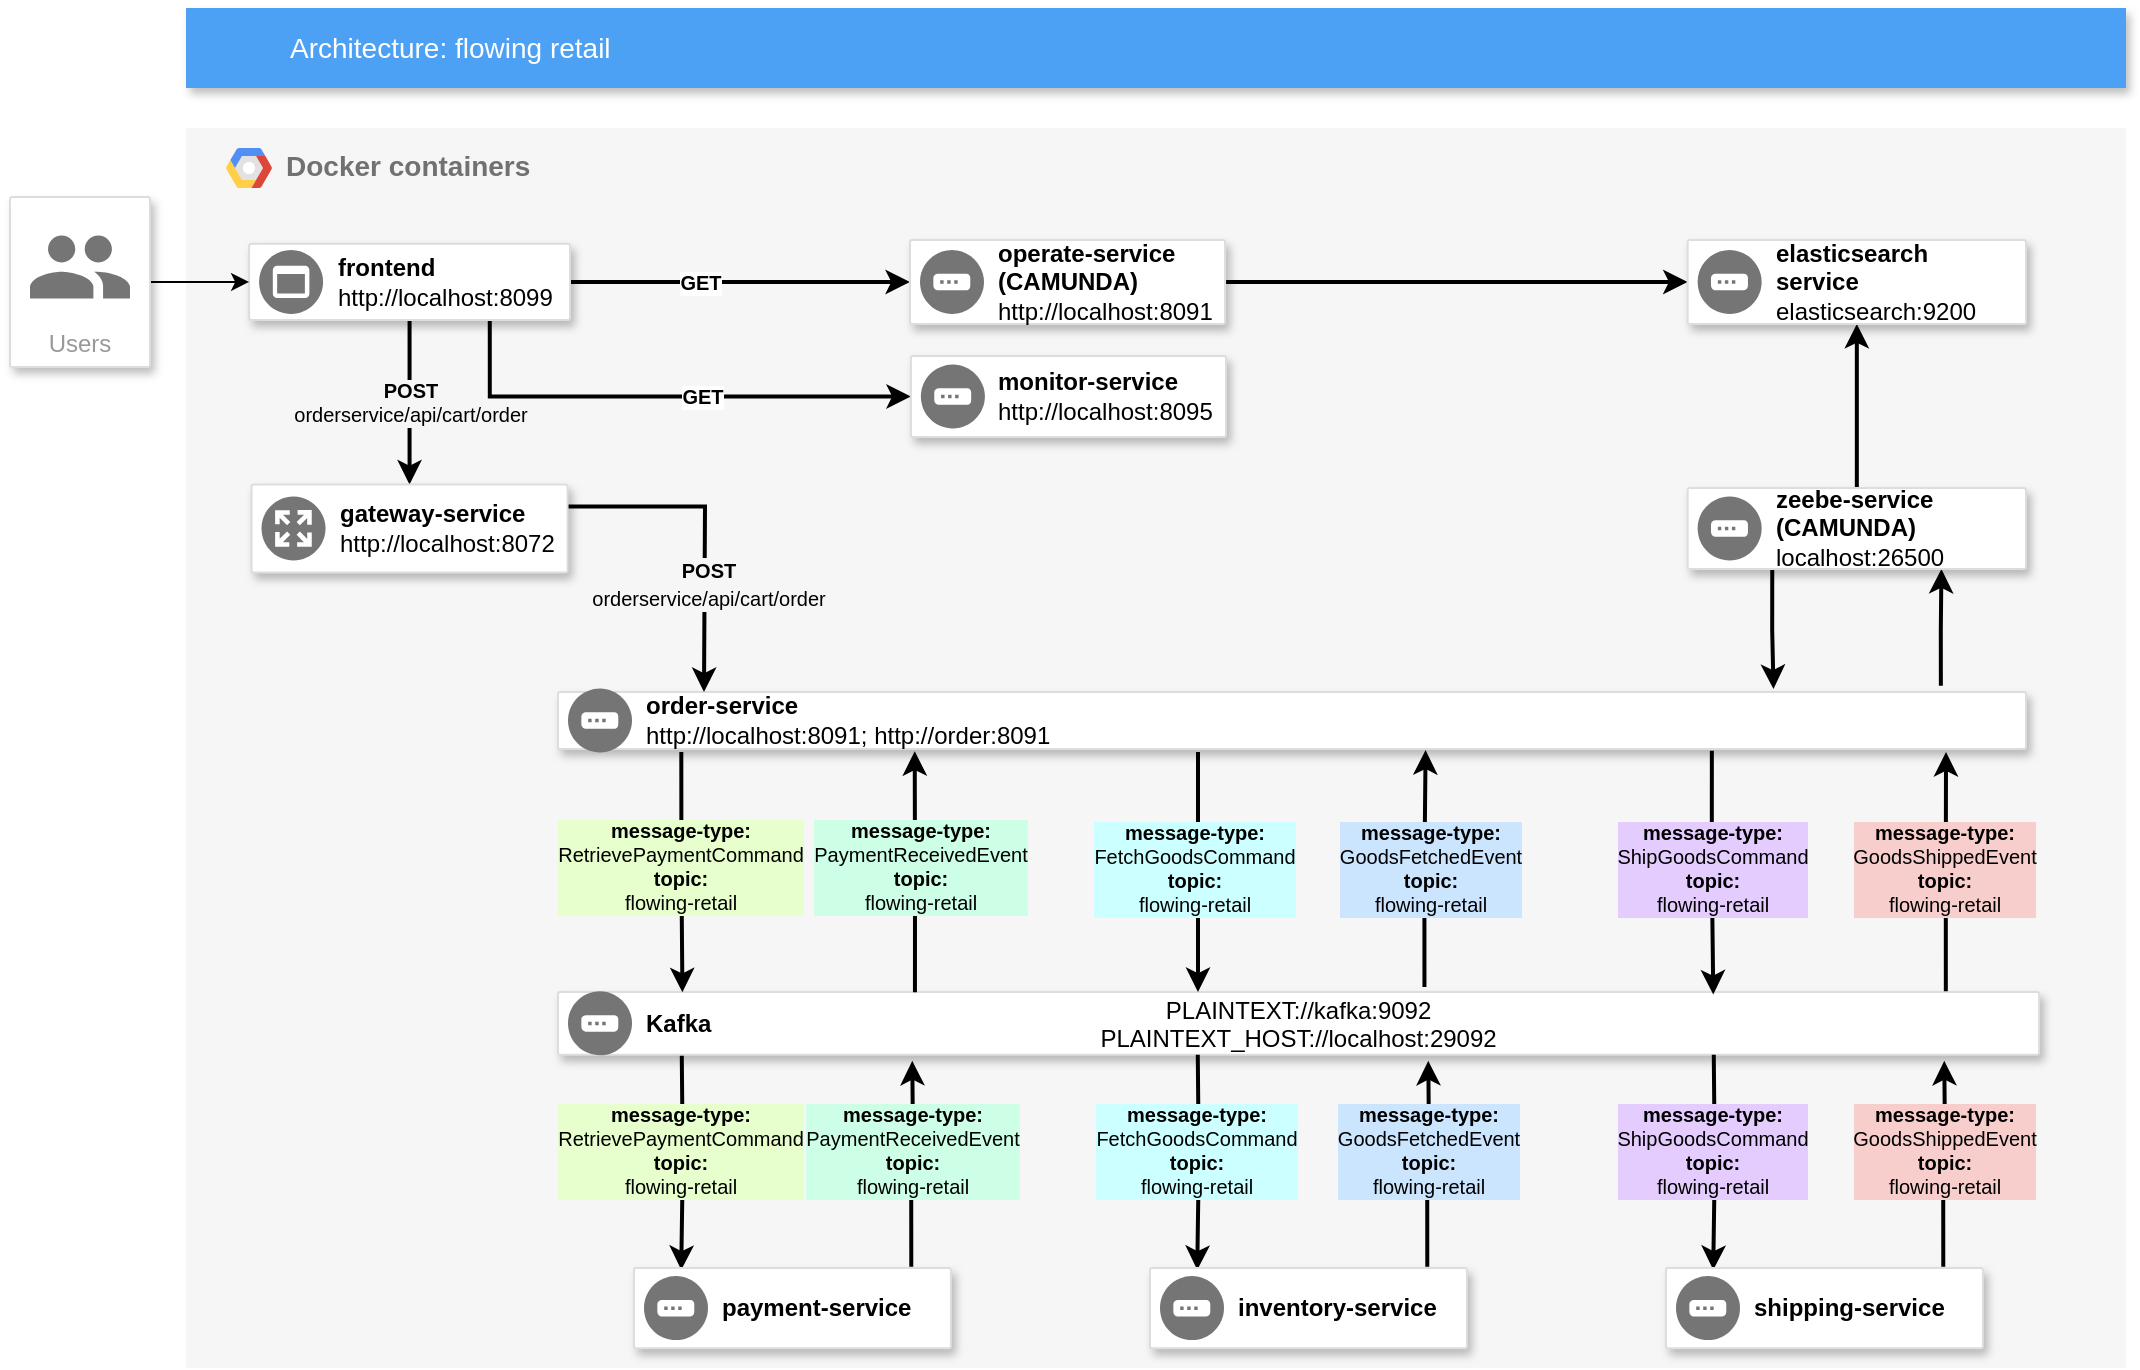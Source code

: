 <mxfile version="18.1.3" type="device"><diagram id="f106602c-feb2-e66a-4537-3a34d633f6aa" name="Page-1"><mxGraphModel dx="865" dy="548" grid="1" gridSize="6" guides="1" tooltips="1" connect="1" arrows="1" fold="1" page="1" pageScale="1" pageWidth="1169" pageHeight="827" background="none" math="0" shadow="0"><root><mxCell id="0"/><mxCell id="1" parent="0"/><mxCell id="14" value="&lt;b&gt;Docker containers&lt;br&gt;&lt;br&gt;&lt;/b&gt;" style="fillColor=#F6F6F6;strokeColor=none;shadow=0;gradientColor=none;fontSize=14;align=left;spacing=10;fontColor=#717171;9E9E9E;verticalAlign=top;spacingTop=-4;fontStyle=0;spacingLeft=40;html=1;" parent="1" vertex="1"><mxGeometry x="160" y="90" width="970" height="620" as="geometry"/></mxCell><mxCell id="15" value="" style="shape=mxgraph.gcp2.google_cloud_platform;fillColor=#F6F6F6;strokeColor=none;shadow=0;gradientColor=none;" parent="14" vertex="1"><mxGeometry width="23" height="20" relative="1" as="geometry"><mxPoint x="20" y="10" as="offset"/></mxGeometry></mxCell><mxCell id="yD3r1DHrv4NzFMHSmEpg-597" value="&lt;b style=&quot;font-size: 10px;&quot;&gt;&lt;font style=&quot;font-size: 10px;&quot;&gt;POST&lt;/font&gt;&lt;/b&gt;&lt;br style=&quot;font-size: 10px;&quot;&gt;orderservice/api/cart/order&lt;font face=&quot;JetBrains Mono, monospace&quot; color=&quot;#067d17&quot; style=&quot;font-size: 10px;&quot;&gt;&lt;span style=&quot;font-size: 10px;&quot;&gt;&lt;br style=&quot;font-size: 10px;&quot;&gt;&lt;/span&gt;&lt;/font&gt;" style="edgeStyle=orthogonalEdgeStyle;rounded=0;orthogonalLoop=1;jettySize=auto;html=1;exitX=0.5;exitY=1;exitDx=0;exitDy=0;labelBackgroundColor=#F6F6F6;fontSize=10;strokeWidth=2;entryX=0.5;entryY=0;entryDx=0;entryDy=0;" parent="14" source="yD3r1DHrv4NzFMHSmEpg-591" target="fAakYz8mzoScW-bhthx9-588" edge="1"><mxGeometry relative="1" as="geometry"><mxPoint x="112" y="162" as="targetPoint"/></mxGeometry></mxCell><mxCell id="yD3r1DHrv4NzFMHSmEpg-682" style="edgeStyle=orthogonalEdgeStyle;rounded=0;orthogonalLoop=1;jettySize=auto;html=1;exitX=0.75;exitY=1;exitDx=0;exitDy=0;entryX=0;entryY=0.5;entryDx=0;entryDy=0;labelBackgroundColor=#F6F6F6;fontFamily=Helvetica;fontSize=10;strokeWidth=2;" parent="14" source="yD3r1DHrv4NzFMHSmEpg-591" target="yD3r1DHrv4NzFMHSmEpg-678" edge="1"><mxGeometry relative="1" as="geometry"/></mxCell><mxCell id="yD3r1DHrv4NzFMHSmEpg-684" value="&lt;b&gt;GET&lt;/b&gt;" style="edgeLabel;html=1;align=center;verticalAlign=middle;resizable=0;points=[];fontSize=10;fontFamily=Helvetica;" parent="yD3r1DHrv4NzFMHSmEpg-682" vertex="1" connectable="0"><mxGeometry x="-0.059" relative="1" as="geometry"><mxPoint x="27" as="offset"/></mxGeometry></mxCell><mxCell id="yD3r1DHrv4NzFMHSmEpg-683" style="edgeStyle=orthogonalEdgeStyle;rounded=0;orthogonalLoop=1;jettySize=auto;html=1;exitX=1;exitY=0.5;exitDx=0;exitDy=0;entryX=0;entryY=0.5;entryDx=0;entryDy=0;labelBackgroundColor=#F6F6F6;fontFamily=Helvetica;fontSize=10;strokeWidth=2;" parent="14" source="yD3r1DHrv4NzFMHSmEpg-591" target="yD3r1DHrv4NzFMHSmEpg-680" edge="1"><mxGeometry relative="1" as="geometry"/></mxCell><mxCell id="yD3r1DHrv4NzFMHSmEpg-685" value="&lt;b&gt;GET&lt;/b&gt;" style="edgeLabel;html=1;align=center;verticalAlign=middle;resizable=0;points=[];fontSize=10;fontFamily=Helvetica;" parent="yD3r1DHrv4NzFMHSmEpg-683" vertex="1" connectable="0"><mxGeometry x="-0.194" relative="1" as="geometry"><mxPoint x="-4" as="offset"/></mxGeometry></mxCell><mxCell id="yD3r1DHrv4NzFMHSmEpg-591" value="" style="strokeColor=#dddddd;shadow=1;strokeWidth=1;rounded=1;absoluteArcSize=1;arcSize=2;" parent="14" vertex="1"><mxGeometry x="31.55" y="57.92" width="160.45" height="38.08" as="geometry"/></mxCell><mxCell id="yD3r1DHrv4NzFMHSmEpg-592" value="&lt;b&gt;&lt;font style=&quot;font-size: 12px;&quot;&gt;frontend&lt;/font&gt;&lt;/b&gt;&lt;br&gt;http://localhost:8099" style="sketch=0;dashed=0;connectable=0;html=1;fillColor=#757575;strokeColor=none;shape=mxgraph.gcp2.frontend_platform_services;part=1;labelPosition=right;verticalLabelPosition=middle;align=left;verticalAlign=middle;spacingLeft=5;fontSize=12;" parent="yD3r1DHrv4NzFMHSmEpg-591" vertex="1"><mxGeometry y="0.5" width="32" height="32" relative="1" as="geometry"><mxPoint x="5" y="-16" as="offset"/></mxGeometry></mxCell><mxCell id="yD3r1DHrv4NzFMHSmEpg-645" style="edgeStyle=orthogonalEdgeStyle;rounded=0;orthogonalLoop=1;jettySize=auto;html=1;exitX=0.025;exitY=1.007;exitDx=0;exitDy=0;entryX=0.149;entryY=0.024;entryDx=0;entryDy=0;labelBackgroundColor=#F6F6F6;fontFamily=Helvetica;fontSize=14;exitPerimeter=0;entryPerimeter=0;strokeWidth=2;" parent="14" target="yD3r1DHrv4NzFMHSmEpg-640" edge="1"><mxGeometry relative="1" as="geometry"><mxPoint x="247.885" y="463.34" as="sourcePoint"/></mxGeometry></mxCell><mxCell id="yD3r1DHrv4NzFMHSmEpg-605" value="PLAINTEXT://kafka:9092&#10;PLAINTEXT_HOST://localhost:29092" style="strokeColor=#dddddd;shadow=1;strokeWidth=1;rounded=1;absoluteArcSize=1;arcSize=2;" parent="14" vertex="1"><mxGeometry x="186" y="432" width="740.57" height="31.34" as="geometry"/></mxCell><mxCell id="yD3r1DHrv4NzFMHSmEpg-606" value="&lt;b&gt;&lt;font style=&quot;font-size: 12px;&quot;&gt;Kafka&amp;nbsp;&lt;/font&gt;&lt;/b&gt;" style="sketch=0;dashed=0;connectable=0;html=1;fillColor=#757575;strokeColor=none;shape=mxgraph.gcp2.gateway;part=1;labelPosition=right;verticalLabelPosition=middle;align=left;verticalAlign=middle;spacingLeft=5;fontSize=12;" parent="yD3r1DHrv4NzFMHSmEpg-605" vertex="1"><mxGeometry y="0.5" width="32" height="32" relative="1" as="geometry"><mxPoint x="5" y="-16" as="offset"/></mxGeometry></mxCell><mxCell id="yD3r1DHrv4NzFMHSmEpg-653" style="edgeStyle=orthogonalEdgeStyle;rounded=0;orthogonalLoop=1;jettySize=auto;html=1;labelBackgroundColor=#F6F6F6;fontFamily=Helvetica;fontSize=10;strokeWidth=2;" parent="14" edge="1"><mxGeometry relative="1" as="geometry"><mxPoint x="506" y="312" as="sourcePoint"/><mxPoint x="506" y="432" as="targetPoint"/><Array as="points"><mxPoint x="506" y="402"/><mxPoint x="506" y="402"/></Array></mxGeometry></mxCell><mxCell id="yD3r1DHrv4NzFMHSmEpg-690" style="edgeStyle=orthogonalEdgeStyle;rounded=0;orthogonalLoop=1;jettySize=auto;html=1;entryX=0.75;entryY=1;entryDx=0;entryDy=0;labelBackgroundColor=#F6F6F6;fontFamily=Helvetica;fontSize=10;exitX=0.942;exitY=-0.109;exitDx=0;exitDy=0;exitPerimeter=0;strokeWidth=2;" parent="14" source="yD3r1DHrv4NzFMHSmEpg-622" target="yD3r1DHrv4NzFMHSmEpg-688" edge="1"><mxGeometry relative="1" as="geometry"/></mxCell><mxCell id="yD3r1DHrv4NzFMHSmEpg-622" value="" style="strokeColor=#dddddd;shadow=1;strokeWidth=1;rounded=1;absoluteArcSize=1;arcSize=2;" parent="14" vertex="1"><mxGeometry x="186" y="282" width="734" height="28.46" as="geometry"/></mxCell><mxCell id="yD3r1DHrv4NzFMHSmEpg-623" value="&lt;font style=&quot;font-size: 12px;&quot;&gt;&lt;b&gt;&lt;font style=&quot;font-size: 12px;&quot;&gt;order-service&lt;br&gt;&lt;/font&gt;&lt;/b&gt;http://localhost:8091;&amp;nbsp;&lt;/font&gt;http://order:8091&lt;b&gt;&lt;font style=&quot;font-size: 13px;&quot;&gt;&lt;br&gt;&lt;/font&gt;&lt;/b&gt;" style="sketch=0;dashed=0;connectable=0;html=1;fillColor=#757575;strokeColor=none;shape=mxgraph.gcp2.gateway;part=1;labelPosition=right;verticalLabelPosition=middle;align=left;verticalAlign=middle;spacingLeft=5;fontSize=12;" parent="yD3r1DHrv4NzFMHSmEpg-622" vertex="1"><mxGeometry y="0.5" width="32" height="32" relative="1" as="geometry"><mxPoint x="5" y="-16" as="offset"/></mxGeometry></mxCell><mxCell id="yD3r1DHrv4NzFMHSmEpg-646" style="edgeStyle=orthogonalEdgeStyle;rounded=0;orthogonalLoop=1;jettySize=auto;html=1;entryX=0.154;entryY=1.068;entryDx=0;entryDy=0;entryPerimeter=0;labelBackgroundColor=#F6F6F6;fontFamily=Helvetica;fontSize=14;exitX=0.875;exitY=-0.017;exitDx=0;exitDy=0;exitPerimeter=0;strokeWidth=2;" parent="14" source="yD3r1DHrv4NzFMHSmEpg-640" edge="1"><mxGeometry relative="1" as="geometry"><mxPoint x="363.143" y="466.418" as="targetPoint"/></mxGeometry></mxCell><mxCell id="yD3r1DHrv4NzFMHSmEpg-640" value="" style="strokeColor=#dddddd;shadow=1;strokeWidth=1;rounded=1;absoluteArcSize=1;arcSize=2;" parent="14" vertex="1"><mxGeometry x="224" y="570" width="158.45" height="40.11" as="geometry"/></mxCell><mxCell id="yD3r1DHrv4NzFMHSmEpg-641" value="&lt;b&gt;&lt;font style=&quot;font-size: 12px;&quot;&gt;payment-service&lt;/font&gt;&lt;/b&gt;" style="sketch=0;dashed=0;connectable=0;html=1;fillColor=#757575;strokeColor=none;shape=mxgraph.gcp2.gateway;part=1;labelPosition=right;verticalLabelPosition=middle;align=left;verticalAlign=middle;spacingLeft=5;fontSize=12;" parent="yD3r1DHrv4NzFMHSmEpg-640" vertex="1"><mxGeometry y="0.5" width="32" height="32" relative="1" as="geometry"><mxPoint x="5" y="-16" as="offset"/></mxGeometry></mxCell><mxCell id="yD3r1DHrv4NzFMHSmEpg-651" value="&lt;b style=&quot;font-size: 10px;&quot;&gt;message-type:&lt;/b&gt;&lt;br style=&quot;font-size: 10px;&quot;&gt;&lt;span style=&quot;font-size: 10px;&quot;&gt;RetrievePaymentCommand&lt;/span&gt;&lt;br style=&quot;font-size: 10px;&quot;&gt;&lt;b style=&quot;font-size: 10px;&quot;&gt;topic:&lt;/b&gt;&lt;br style=&quot;font-size: 10px;&quot;&gt;flowing-retail" style="edgeLabel;html=1;align=center;verticalAlign=middle;resizable=0;points=[];fontSize=10;labelBackgroundColor=#E6FFCC;" parent="14" vertex="1" connectable="0"><mxGeometry x="246.452" y="510.647" as="geometry"/></mxCell><mxCell id="yD3r1DHrv4NzFMHSmEpg-652" value="&lt;b style=&quot;font-size: 10px;&quot;&gt;message-type:&lt;/b&gt;&lt;br style=&quot;font-size: 10px;&quot;&gt;PaymentReceivedEvent&lt;br style=&quot;font-size: 10px;&quot;&gt;&lt;b style=&quot;font-size: 10px;&quot;&gt;topic:&lt;/b&gt;&lt;br style=&quot;font-size: 10px;&quot;&gt;flowing-retail" style="edgeLabel;html=1;align=center;verticalAlign=middle;resizable=0;points=[];fontSize=10;labelBackgroundColor=#CCFFE6;" parent="14" vertex="1" connectable="0"><mxGeometry x="362.452" y="510.647" as="geometry"/></mxCell><mxCell id="yD3r1DHrv4NzFMHSmEpg-654" value="&lt;b style=&quot;font-size: 10px;&quot;&gt;message-type:&lt;/b&gt;&lt;br style=&quot;font-size: 10px;&quot;&gt;FetchGoodsCommand&lt;br style=&quot;font-size: 10px;&quot;&gt;&lt;b style=&quot;font-size: 10px;&quot;&gt;topic:&lt;/b&gt;&lt;br style=&quot;font-size: 10px;&quot;&gt;&lt;span style=&quot;font-size: 10px;&quot;&gt;flowing-retail&lt;/span&gt;" style="edgeLabel;html=1;align=center;verticalAlign=middle;resizable=0;points=[];fontSize=10;labelBackgroundColor=#CCFFFF;" parent="14" vertex="1" connectable="0"><mxGeometry x="503.838" y="369.997" as="geometry"/></mxCell><mxCell id="yD3r1DHrv4NzFMHSmEpg-658" style="edgeStyle=orthogonalEdgeStyle;rounded=0;orthogonalLoop=1;jettySize=auto;html=1;exitX=0.025;exitY=1.007;exitDx=0;exitDy=0;entryX=0.149;entryY=0.024;entryDx=0;entryDy=0;labelBackgroundColor=#F6F6F6;fontFamily=Helvetica;fontSize=14;exitPerimeter=0;entryPerimeter=0;strokeWidth=2;" parent="14" target="yD3r1DHrv4NzFMHSmEpg-660" edge="1"><mxGeometry relative="1" as="geometry"><mxPoint x="505.885" y="463.34" as="sourcePoint"/></mxGeometry></mxCell><mxCell id="yD3r1DHrv4NzFMHSmEpg-659" style="edgeStyle=orthogonalEdgeStyle;rounded=0;orthogonalLoop=1;jettySize=auto;html=1;entryX=0.154;entryY=1.068;entryDx=0;entryDy=0;entryPerimeter=0;labelBackgroundColor=#F6F6F6;fontFamily=Helvetica;fontSize=14;exitX=0.875;exitY=-0.017;exitDx=0;exitDy=0;exitPerimeter=0;strokeWidth=2;" parent="14" source="yD3r1DHrv4NzFMHSmEpg-660" edge="1"><mxGeometry relative="1" as="geometry"><mxPoint x="621.143" y="466.418" as="targetPoint"/></mxGeometry></mxCell><mxCell id="yD3r1DHrv4NzFMHSmEpg-660" value="" style="strokeColor=#dddddd;shadow=1;strokeWidth=1;rounded=1;absoluteArcSize=1;arcSize=2;" parent="14" vertex="1"><mxGeometry x="482" y="570" width="158.45" height="40.11" as="geometry"/></mxCell><mxCell id="yD3r1DHrv4NzFMHSmEpg-661" value="&lt;b&gt;&lt;font style=&quot;font-size: 12px;&quot;&gt;inventory-service&lt;/font&gt;&lt;/b&gt;" style="sketch=0;dashed=0;connectable=0;html=1;fillColor=#757575;strokeColor=none;shape=mxgraph.gcp2.gateway;part=1;labelPosition=right;verticalLabelPosition=middle;align=left;verticalAlign=middle;spacingLeft=5;fontSize=12;" parent="yD3r1DHrv4NzFMHSmEpg-660" vertex="1"><mxGeometry y="0.5" width="32" height="32" relative="1" as="geometry"><mxPoint x="5" y="-16" as="offset"/></mxGeometry></mxCell><mxCell id="yD3r1DHrv4NzFMHSmEpg-662" value="&lt;b style=&quot;font-size: 10px;&quot;&gt;message-type:&lt;/b&gt;&lt;br style=&quot;font-size: 10px;&quot;&gt;FetchGoodsCommand&lt;br style=&quot;font-size: 10px;&quot;&gt;&lt;b style=&quot;font-size: 10px;&quot;&gt;topic:&lt;/b&gt;&lt;br style=&quot;font-size: 10px;&quot;&gt;flowing-retail" style="edgeLabel;html=1;align=center;verticalAlign=middle;resizable=0;points=[];fontSize=10;labelBackgroundColor=#CCFFFF;" parent="14" vertex="1" connectable="0"><mxGeometry x="504.452" y="510.647" as="geometry"/></mxCell><mxCell id="yD3r1DHrv4NzFMHSmEpg-663" value="&lt;b style=&quot;font-size: 10px;&quot;&gt;message-type:&lt;/b&gt;&lt;br style=&quot;font-size: 10px;&quot;&gt;GoodsFetchedEvent&lt;br style=&quot;font-size: 10px;&quot;&gt;&lt;b style=&quot;font-size: 10px;&quot;&gt;topic:&lt;/b&gt;&lt;br style=&quot;font-size: 10px;&quot;&gt;flowing-retail" style="edgeLabel;html=1;align=center;verticalAlign=middle;resizable=0;points=[];fontSize=10;labelBackgroundColor=#CCE5FF;" parent="14" vertex="1" connectable="0"><mxGeometry x="620.452" y="510.647" as="geometry"/></mxCell><mxCell id="yD3r1DHrv4NzFMHSmEpg-664" style="edgeStyle=orthogonalEdgeStyle;rounded=0;orthogonalLoop=1;jettySize=auto;html=1;exitX=0.025;exitY=1.007;exitDx=0;exitDy=0;entryX=0.149;entryY=0.024;entryDx=0;entryDy=0;labelBackgroundColor=#F6F6F6;fontFamily=Helvetica;fontSize=14;exitPerimeter=0;entryPerimeter=0;strokeWidth=2;" parent="14" target="yD3r1DHrv4NzFMHSmEpg-666" edge="1"><mxGeometry relative="1" as="geometry"><mxPoint x="763.885" y="463.34" as="sourcePoint"/></mxGeometry></mxCell><mxCell id="yD3r1DHrv4NzFMHSmEpg-665" style="edgeStyle=orthogonalEdgeStyle;rounded=0;orthogonalLoop=1;jettySize=auto;html=1;entryX=0.154;entryY=1.068;entryDx=0;entryDy=0;entryPerimeter=0;labelBackgroundColor=#F6F6F6;fontFamily=Helvetica;fontSize=14;exitX=0.875;exitY=-0.017;exitDx=0;exitDy=0;exitPerimeter=0;strokeWidth=2;" parent="14" source="yD3r1DHrv4NzFMHSmEpg-666" edge="1"><mxGeometry relative="1" as="geometry"><mxPoint x="879.143" y="466.418" as="targetPoint"/></mxGeometry></mxCell><mxCell id="yD3r1DHrv4NzFMHSmEpg-666" value="" style="strokeColor=#dddddd;shadow=1;strokeWidth=1;rounded=1;absoluteArcSize=1;arcSize=2;" parent="14" vertex="1"><mxGeometry x="740" y="570" width="158.45" height="40.11" as="geometry"/></mxCell><mxCell id="yD3r1DHrv4NzFMHSmEpg-667" value="&lt;b&gt;&lt;font style=&quot;font-size: 12px;&quot;&gt;shipping-service&lt;/font&gt;&lt;/b&gt;" style="sketch=0;dashed=0;connectable=0;html=1;fillColor=#757575;strokeColor=none;shape=mxgraph.gcp2.gateway;part=1;labelPosition=right;verticalLabelPosition=middle;align=left;verticalAlign=middle;spacingLeft=5;fontSize=12;" parent="yD3r1DHrv4NzFMHSmEpg-666" vertex="1"><mxGeometry y="0.5" width="32" height="32" relative="1" as="geometry"><mxPoint x="5" y="-16" as="offset"/></mxGeometry></mxCell><mxCell id="yD3r1DHrv4NzFMHSmEpg-668" value="&lt;b style=&quot;font-size: 10px;&quot;&gt;message-type:&lt;/b&gt;&lt;br style=&quot;font-size: 10px;&quot;&gt;ShipGoodsCommand&lt;br style=&quot;font-size: 10px;&quot;&gt;&lt;b style=&quot;font-size: 10px;&quot;&gt;topic:&lt;/b&gt;&lt;br style=&quot;font-size: 10px;&quot;&gt;flowing-retail" style="edgeLabel;html=1;align=center;verticalAlign=middle;resizable=0;points=[];fontSize=10;labelBackgroundColor=#E5CCFF;" parent="14" vertex="1" connectable="0"><mxGeometry x="762.452" y="510.647" as="geometry"/></mxCell><mxCell id="yD3r1DHrv4NzFMHSmEpg-669" value="&lt;b style=&quot;font-size: 10px;&quot;&gt;message-type:&lt;/b&gt;&lt;br style=&quot;font-size: 10px;&quot;&gt;GoodsShippedEvent&lt;br style=&quot;font-size: 10px;&quot;&gt;&lt;b style=&quot;font-size: 10px;&quot;&gt;topic:&lt;/b&gt;&lt;br style=&quot;font-size: 10px;&quot;&gt;flowing-retail" style="edgeLabel;html=1;align=center;verticalAlign=middle;resizable=0;points=[];fontSize=10;labelBackgroundColor=#F8CECC;" parent="14" vertex="1" connectable="0"><mxGeometry x="878.452" y="510.647" as="geometry"/></mxCell><mxCell id="yD3r1DHrv4NzFMHSmEpg-670" style="edgeStyle=orthogonalEdgeStyle;rounded=0;orthogonalLoop=1;jettySize=auto;html=1;labelBackgroundColor=#F6F6F6;fontFamily=Helvetica;fontSize=14;entryX=0.591;entryY=1.021;entryDx=0;entryDy=0;entryPerimeter=0;strokeWidth=2;exitX=0.585;exitY=-0.081;exitDx=0;exitDy=0;exitPerimeter=0;" parent="14" source="yD3r1DHrv4NzFMHSmEpg-605" target="yD3r1DHrv4NzFMHSmEpg-622" edge="1"><mxGeometry relative="1" as="geometry"><mxPoint x="597.39" y="310.559" as="targetPoint"/><mxPoint x="597" y="413" as="sourcePoint"/><Array as="points"/></mxGeometry></mxCell><mxCell id="yD3r1DHrv4NzFMHSmEpg-671" value="&lt;b style=&quot;font-size: 10px;&quot;&gt;message-type:&lt;/b&gt;&lt;br style=&quot;font-size: 10px;&quot;&gt;GoodsFetchedEvent&lt;br style=&quot;font-size: 10px;&quot;&gt;&lt;b style=&quot;font-size: 10px;&quot;&gt;topic:&lt;/b&gt;&lt;br style=&quot;font-size: 10px;&quot;&gt;flowing-retail" style="edgeLabel;html=1;align=center;verticalAlign=middle;resizable=0;points=[];fontSize=10;labelBackgroundColor=#CCE5FF;" parent="14" vertex="1" connectable="0"><mxGeometry x="621.722" y="369.997" as="geometry"/></mxCell><mxCell id="yD3r1DHrv4NzFMHSmEpg-674" style="edgeStyle=orthogonalEdgeStyle;rounded=0;orthogonalLoop=1;jettySize=auto;html=1;exitX=0.786;exitY=1.034;exitDx=0;exitDy=0;entryX=0.78;entryY=0.039;entryDx=0;entryDy=0;labelBackgroundColor=#F6F6F6;fontFamily=Helvetica;fontSize=14;exitPerimeter=0;entryPerimeter=0;strokeWidth=2;" parent="14" source="yD3r1DHrv4NzFMHSmEpg-622" target="yD3r1DHrv4NzFMHSmEpg-605" edge="1"><mxGeometry relative="1" as="geometry"><mxPoint x="782.435" y="315.35" as="sourcePoint"/><mxPoint x="782.159" y="412.871" as="targetPoint"/></mxGeometry></mxCell><mxCell id="yD3r1DHrv4NzFMHSmEpg-675" style="edgeStyle=orthogonalEdgeStyle;rounded=0;orthogonalLoop=1;jettySize=auto;html=1;labelBackgroundColor=#F6F6F6;fontFamily=Helvetica;fontSize=14;exitX=0.937;exitY=-0.01;exitDx=0;exitDy=0;exitPerimeter=0;strokeWidth=2;" parent="14" source="yD3r1DHrv4NzFMHSmEpg-605" edge="1"><mxGeometry relative="1" as="geometry"><mxPoint x="880" y="312" as="targetPoint"/><mxPoint x="897.194" y="410.802" as="sourcePoint"/></mxGeometry></mxCell><mxCell id="yD3r1DHrv4NzFMHSmEpg-676" value="&lt;b style=&quot;font-size: 10px;&quot;&gt;message-type:&lt;/b&gt;&lt;br style=&quot;font-size: 10px;&quot;&gt;ShipGoodsCommand&lt;br style=&quot;font-size: 10px;&quot;&gt;&lt;b style=&quot;font-size: 10px;&quot;&gt;topic:&lt;/b&gt;&lt;br style=&quot;font-size: 10px;&quot;&gt;flowing-retail" style="edgeLabel;html=1;align=center;verticalAlign=middle;resizable=0;points=[];fontSize=10;labelBackgroundColor=#E5CCFF;" parent="14" vertex="1" connectable="0"><mxGeometry x="762.452" y="369.997" as="geometry"/></mxCell><mxCell id="yD3r1DHrv4NzFMHSmEpg-677" value="&lt;b style=&quot;font-size: 10px;&quot;&gt;message-type:&lt;/b&gt;&lt;br style=&quot;font-size: 10px;&quot;&gt;GoodsShippedEvent&lt;br style=&quot;font-size: 10px;&quot;&gt;&lt;b style=&quot;font-size: 10px;&quot;&gt;topic:&lt;/b&gt;&lt;br style=&quot;font-size: 10px;&quot;&gt;flowing-retail" style="edgeLabel;html=1;align=center;verticalAlign=middle;resizable=0;points=[];fontSize=10;labelBackgroundColor=#F8CECC;" parent="14" vertex="1" connectable="0"><mxGeometry x="878.452" y="369.997" as="geometry"/></mxCell><mxCell id="yD3r1DHrv4NzFMHSmEpg-678" value="" style="strokeColor=#dddddd;shadow=1;strokeWidth=1;rounded=1;absoluteArcSize=1;arcSize=2;" parent="14" vertex="1"><mxGeometry x="362.45" y="114" width="157.54" height="40.47" as="geometry"/></mxCell><mxCell id="yD3r1DHrv4NzFMHSmEpg-679" value="&lt;font style=&quot;font-size: 12px;&quot;&gt;&lt;b&gt;&lt;font style=&quot;font-size: 12px;&quot;&gt;monitor-service&lt;/font&gt;&lt;/b&gt;&lt;br&gt;http://localhost:8095&lt;/font&gt;" style="sketch=0;dashed=0;connectable=0;html=1;fillColor=#757575;strokeColor=none;shape=mxgraph.gcp2.gateway;part=1;labelPosition=right;verticalLabelPosition=middle;align=left;verticalAlign=middle;spacingLeft=5;fontSize=12;" parent="yD3r1DHrv4NzFMHSmEpg-678" vertex="1"><mxGeometry y="0.5" width="32" height="32" relative="1" as="geometry"><mxPoint x="5" y="-16" as="offset"/></mxGeometry></mxCell><mxCell id="yD3r1DHrv4NzFMHSmEpg-1116" style="edgeStyle=orthogonalEdgeStyle;rounded=0;orthogonalLoop=1;jettySize=auto;html=1;exitX=1;exitY=0.5;exitDx=0;exitDy=0;entryX=0;entryY=0.5;entryDx=0;entryDy=0;labelBackgroundColor=#F6F6F6;fontFamily=Helvetica;fontSize=10;strokeWidth=2;" parent="14" source="yD3r1DHrv4NzFMHSmEpg-680" target="yD3r1DHrv4NzFMHSmEpg-1114" edge="1"><mxGeometry relative="1" as="geometry"/></mxCell><mxCell id="yD3r1DHrv4NzFMHSmEpg-680" value="" style="strokeColor=#dddddd;shadow=1;strokeWidth=1;rounded=1;absoluteArcSize=1;arcSize=2;" parent="14" vertex="1"><mxGeometry x="362" y="55.96" width="157.54" height="42.01" as="geometry"/></mxCell><mxCell id="yD3r1DHrv4NzFMHSmEpg-681" value="&lt;b&gt;&lt;font style=&quot;font-size: 12px;&quot;&gt;operate-service &lt;br&gt;(CAMUNDA)&lt;/font&gt;&lt;/b&gt;&lt;br&gt;http://localhost:8091" style="sketch=0;dashed=0;connectable=0;html=1;fillColor=#757575;strokeColor=none;shape=mxgraph.gcp2.gateway;part=1;labelPosition=right;verticalLabelPosition=middle;align=left;verticalAlign=middle;spacingLeft=5;fontSize=12;" parent="yD3r1DHrv4NzFMHSmEpg-680" vertex="1"><mxGeometry y="0.5" width="32" height="32" relative="1" as="geometry"><mxPoint x="5" y="-16" as="offset"/></mxGeometry></mxCell><mxCell id="yD3r1DHrv4NzFMHSmEpg-1113" style="edgeStyle=orthogonalEdgeStyle;rounded=0;orthogonalLoop=1;jettySize=auto;html=1;exitX=0.25;exitY=1;exitDx=0;exitDy=0;entryX=0.828;entryY=-0.054;entryDx=0;entryDy=0;entryPerimeter=0;labelBackgroundColor=#F6F6F6;fontFamily=Helvetica;fontSize=9;strokeWidth=2;" parent="14" source="yD3r1DHrv4NzFMHSmEpg-688" target="yD3r1DHrv4NzFMHSmEpg-622" edge="1"><mxGeometry relative="1" as="geometry"/></mxCell><mxCell id="yD3r1DHrv4NzFMHSmEpg-1117" style="edgeStyle=orthogonalEdgeStyle;rounded=0;orthogonalLoop=1;jettySize=auto;html=1;exitX=0.5;exitY=0;exitDx=0;exitDy=0;labelBackgroundColor=#F6F6F6;fontFamily=Helvetica;fontSize=10;strokeWidth=2;" parent="14" source="yD3r1DHrv4NzFMHSmEpg-688" target="yD3r1DHrv4NzFMHSmEpg-1114" edge="1"><mxGeometry relative="1" as="geometry"/></mxCell><mxCell id="yD3r1DHrv4NzFMHSmEpg-688" value="" style="strokeColor=#dddddd;shadow=1;strokeWidth=1;rounded=1;absoluteArcSize=1;arcSize=2;" parent="14" vertex="1"><mxGeometry x="750.83" y="180" width="169.17" height="40.47" as="geometry"/></mxCell><mxCell id="yD3r1DHrv4NzFMHSmEpg-689" value="&lt;b&gt;&lt;font style=&quot;font-size: 12px;&quot;&gt;zeebe-service &lt;br&gt;(CAMUNDA)&lt;/font&gt;&lt;/b&gt;&lt;br&gt;localhost:26500" style="sketch=0;dashed=0;connectable=0;html=1;fillColor=#757575;strokeColor=none;shape=mxgraph.gcp2.gateway;part=1;labelPosition=right;verticalLabelPosition=middle;align=left;verticalAlign=middle;spacingLeft=5;fontSize=12;" parent="yD3r1DHrv4NzFMHSmEpg-688" vertex="1"><mxGeometry y="0.5" width="32" height="32" relative="1" as="geometry"><mxPoint x="5" y="-16" as="offset"/></mxGeometry></mxCell><mxCell id="yD3r1DHrv4NzFMHSmEpg-642" style="edgeStyle=orthogonalEdgeStyle;rounded=0;orthogonalLoop=1;jettySize=auto;html=1;entryX=0.084;entryY=0.004;entryDx=0;entryDy=0;entryPerimeter=0;labelBackgroundColor=#F6F6F6;fontFamily=Helvetica;fontSize=8;exitX=0.084;exitY=1.054;exitDx=0;exitDy=0;exitPerimeter=0;strokeWidth=2;" parent="14" source="yD3r1DHrv4NzFMHSmEpg-622" target="yD3r1DHrv4NzFMHSmEpg-605" edge="1"><mxGeometry relative="1" as="geometry"><mxPoint x="242.08" y="310.841" as="sourcePoint"/><mxPoint x="242.048" y="431.997" as="targetPoint"/></mxGeometry></mxCell><mxCell id="yD3r1DHrv4NzFMHSmEpg-643" value="&lt;b style=&quot;font-size: 10px;&quot;&gt;message-type:&lt;/b&gt;&lt;br style=&quot;font-size: 10px;&quot;&gt;RetrievePaymentCommand&lt;br style=&quot;font-size: 10px;&quot;&gt;&lt;b style=&quot;font-size: 10px;&quot;&gt;topic:&lt;/b&gt;&lt;br style=&quot;font-size: 10px;&quot;&gt;&lt;span style=&quot;font-size: 10px;&quot;&gt;flowing-retail&lt;/span&gt;" style="edgeLabel;html=1;align=center;verticalAlign=middle;resizable=0;points=[];fontSize=10;fontFamily=Helvetica;labelBackgroundColor=#E6FFCC;" parent="yD3r1DHrv4NzFMHSmEpg-642" vertex="1" connectable="0"><mxGeometry x="-0.214" y="-1" relative="1" as="geometry"><mxPoint y="9" as="offset"/></mxGeometry></mxCell><mxCell id="yD3r1DHrv4NzFMHSmEpg-631" style="edgeStyle=orthogonalEdgeStyle;rounded=0;orthogonalLoop=1;jettySize=auto;html=1;labelBackgroundColor=#F6F6F6;fontSize=8;entryX=0.243;entryY=1.04;entryDx=0;entryDy=0;entryPerimeter=0;strokeWidth=2;exitX=0.241;exitY=0.004;exitDx=0;exitDy=0;exitPerimeter=0;" parent="14" source="yD3r1DHrv4NzFMHSmEpg-605" target="yD3r1DHrv4NzFMHSmEpg-622" edge="1"><mxGeometry relative="1" as="geometry"><mxPoint x="362" y="432" as="sourcePoint"/><mxPoint x="354.42" y="312.463" as="targetPoint"/></mxGeometry></mxCell><mxCell id="yD3r1DHrv4NzFMHSmEpg-633" value="&lt;b style=&quot;font-size: 10px;&quot;&gt;message-type:&lt;/b&gt;&lt;br style=&quot;font-size: 10px;&quot;&gt;PaymentReceivedEvent&lt;br style=&quot;font-size: 10px;&quot;&gt;&lt;b style=&quot;font-size: 10px;&quot;&gt;topic:&lt;/b&gt;&lt;br style=&quot;font-size: 10px;&quot;&gt;&lt;span style=&quot;font-size: 10px;&quot;&gt;flowing-retail&lt;/span&gt;" style="edgeLabel;html=1;align=center;verticalAlign=middle;resizable=0;points=[];fontSize=10;labelBackgroundColor=#CCFFE6;" parent="yD3r1DHrv4NzFMHSmEpg-631" vertex="1" connectable="0"><mxGeometry x="0.021" relative="1" as="geometry"><mxPoint x="2" y="-2" as="offset"/></mxGeometry></mxCell><mxCell id="yD3r1DHrv4NzFMHSmEpg-1114" value="" style="strokeColor=#dddddd;shadow=1;strokeWidth=1;rounded=1;absoluteArcSize=1;arcSize=2;" parent="14" vertex="1"><mxGeometry x="750.83" y="55.95" width="169.17" height="42.01" as="geometry"/></mxCell><mxCell id="yD3r1DHrv4NzFMHSmEpg-1115" value="&lt;b&gt;&lt;font style=&quot;font-size: 12px;&quot;&gt;elasticsearch &lt;br&gt;service&lt;/font&gt;&lt;/b&gt;&lt;br&gt;elasticsearch:9200" style="sketch=0;dashed=0;connectable=0;html=1;fillColor=#757575;strokeColor=none;shape=mxgraph.gcp2.gateway;part=1;labelPosition=right;verticalLabelPosition=middle;align=left;verticalAlign=middle;spacingLeft=5;fontSize=12;" parent="yD3r1DHrv4NzFMHSmEpg-1114" vertex="1"><mxGeometry y="0.5" width="32" height="32" relative="1" as="geometry"><mxPoint x="5" y="-16" as="offset"/></mxGeometry></mxCell><mxCell id="fAakYz8mzoScW-bhthx9-590" style="edgeStyle=orthogonalEdgeStyle;rounded=0;orthogonalLoop=1;jettySize=auto;html=1;exitX=1;exitY=0.25;exitDx=0;exitDy=0;strokeWidth=2;" edge="1" parent="14" source="fAakYz8mzoScW-bhthx9-588"><mxGeometry relative="1" as="geometry"><mxPoint x="259" y="282" as="targetPoint"/></mxGeometry></mxCell><mxCell id="fAakYz8mzoScW-bhthx9-591" value="&lt;b style=&quot;font-size: 10px;&quot;&gt;POST&lt;/b&gt;&lt;br style=&quot;font-size: 10px;&quot;&gt;&lt;span style=&quot;font-size: 10px;&quot;&gt;orderservice/api/cart/order&lt;/span&gt;" style="edgeLabel;html=1;align=center;verticalAlign=middle;resizable=0;points=[];labelBackgroundColor=#F6F6F6;" vertex="1" connectable="0" parent="fAakYz8mzoScW-bhthx9-590"><mxGeometry x="-0.327" y="-2" relative="1" as="geometry"><mxPoint x="15" y="37" as="offset"/></mxGeometry></mxCell><mxCell id="fAakYz8mzoScW-bhthx9-588" value="" style="strokeColor=#dddddd;shadow=1;strokeWidth=1;rounded=1;absoluteArcSize=1;arcSize=2;" vertex="1" parent="14"><mxGeometry x="32.77" y="178.23" width="158" height="44" as="geometry"/></mxCell><mxCell id="fAakYz8mzoScW-bhthx9-589" value="&lt;b&gt;gateway-service&lt;/b&gt;&lt;br&gt;http://localhost:8072" style="sketch=0;dashed=0;connectable=0;html=1;fillColor=#757575;strokeColor=none;shape=mxgraph.gcp2.nat;part=1;labelPosition=right;verticalLabelPosition=middle;align=left;verticalAlign=middle;spacingLeft=5;fontSize=12;" vertex="1" parent="fAakYz8mzoScW-bhthx9-588"><mxGeometry y="0.5" width="32" height="32" relative="1" as="geometry"><mxPoint x="5" y="-16" as="offset"/></mxGeometry></mxCell><mxCell id="585" style="edgeStyle=elbowEdgeStyle;rounded=0;elbow=vertical;html=1;labelBackgroundColor=none;startArrow=blockThin;startFill=1;startSize=4;endArrow=blockThin;endFill=1;endSize=4;jettySize=auto;orthogonalLoop=1;strokeColor=#4284F3;strokeWidth=2;fontSize=12;fontColor=#000000;align=center;dashed=0;" parent="1" edge="1"><mxGeometry relative="1" as="geometry"><mxPoint x="769.5" y="340" as="targetPoint"/></mxGeometry></mxCell><mxCell id="2" value="Architecture: flowing retail&lt;br&gt;" style="fillColor=#4DA1F5;strokeColor=none;shadow=1;gradientColor=none;fontSize=14;align=left;spacingLeft=50;fontColor=#ffffff;html=1;" parent="1" vertex="1"><mxGeometry x="160" y="30" width="970" height="40" as="geometry"/></mxCell><mxCell id="586" style="edgeStyle=elbowEdgeStyle;rounded=0;elbow=vertical;html=1;labelBackgroundColor=none;startArrow=blockThin;startFill=1;startSize=4;endArrow=blockThin;endFill=1;endSize=4;jettySize=auto;orthogonalLoop=1;strokeColor=#4284F3;strokeWidth=2;fontSize=12;fontColor=#000000;align=center;dashed=0;" parent="1" edge="1"><mxGeometry relative="1" as="geometry"><mxPoint x="844.5" y="275" as="sourcePoint"/></mxGeometry></mxCell><mxCell id="587" style="edgeStyle=elbowEdgeStyle;rounded=0;elbow=vertical;html=1;labelBackgroundColor=none;startArrow=none;startFill=0;startSize=4;endArrow=blockThin;endFill=1;endSize=4;jettySize=auto;orthogonalLoop=1;strokeColor=#4284F3;strokeWidth=2;fontSize=12;fontColor=#000000;align=center;dashed=0;" parent="1" edge="1"><mxGeometry relative="1" as="geometry"><mxPoint x="844.5" y="370" as="sourcePoint"/></mxGeometry></mxCell><mxCell id="588" style="edgeStyle=elbowEdgeStyle;rounded=0;elbow=vertical;html=1;labelBackgroundColor=none;startArrow=none;startFill=0;startSize=4;endArrow=blockThin;endFill=1;endSize=4;jettySize=auto;orthogonalLoop=1;strokeColor=#4284F3;strokeWidth=2;fontSize=12;fontColor=#000000;align=center;dashed=0;" parent="1" edge="1"><mxGeometry relative="1" as="geometry"><mxPoint x="844.5" y="465" as="sourcePoint"/></mxGeometry></mxCell><mxCell id="yD3r1DHrv4NzFMHSmEpg-593" style="edgeStyle=orthogonalEdgeStyle;rounded=0;orthogonalLoop=1;jettySize=auto;html=1;" parent="1" source="yD3r1DHrv4NzFMHSmEpg-589" target="yD3r1DHrv4NzFMHSmEpg-591" edge="1"><mxGeometry relative="1" as="geometry"/></mxCell><mxCell id="yD3r1DHrv4NzFMHSmEpg-589" value="Users" style="strokeColor=#dddddd;shadow=1;strokeWidth=1;rounded=1;absoluteArcSize=1;arcSize=2;labelPosition=center;verticalLabelPosition=middle;align=center;verticalAlign=bottom;spacingLeft=0;fontColor=#999999;fontSize=12;whiteSpace=wrap;spacingBottom=2;" parent="1" vertex="1"><mxGeometry x="72" y="124.46" width="70" height="85" as="geometry"/></mxCell><mxCell id="yD3r1DHrv4NzFMHSmEpg-590" value="" style="sketch=0;dashed=0;connectable=0;html=1;fillColor=#757575;strokeColor=none;shape=mxgraph.gcp2.users;part=1;" parent="yD3r1DHrv4NzFMHSmEpg-589" vertex="1"><mxGeometry x="0.5" width="50" height="31.5" relative="1" as="geometry"><mxPoint x="-25" y="19.25" as="offset"/></mxGeometry></mxCell></root></mxGraphModel></diagram></mxfile>